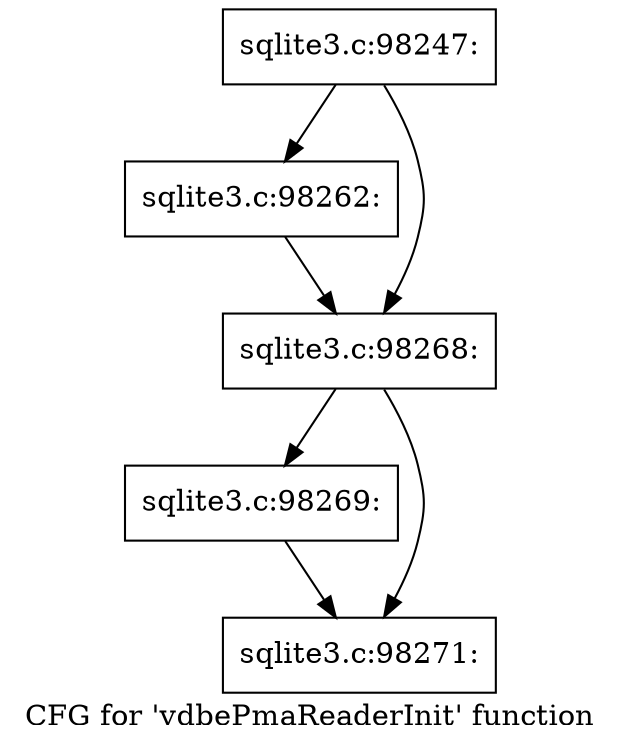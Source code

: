 digraph "CFG for 'vdbePmaReaderInit' function" {
	label="CFG for 'vdbePmaReaderInit' function";

	Node0x55c0f77f3510 [shape=record,label="{sqlite3.c:98247:}"];
	Node0x55c0f77f3510 -> Node0x55c0f5e5f3f0;
	Node0x55c0f77f3510 -> Node0x55c0f77fbf70;
	Node0x55c0f5e5f3f0 [shape=record,label="{sqlite3.c:98262:}"];
	Node0x55c0f5e5f3f0 -> Node0x55c0f77fbf70;
	Node0x55c0f77fbf70 [shape=record,label="{sqlite3.c:98268:}"];
	Node0x55c0f77fbf70 -> Node0x55c0f52338e0;
	Node0x55c0f77fbf70 -> Node0x55c0f77fccb0;
	Node0x55c0f52338e0 [shape=record,label="{sqlite3.c:98269:}"];
	Node0x55c0f52338e0 -> Node0x55c0f77fccb0;
	Node0x55c0f77fccb0 [shape=record,label="{sqlite3.c:98271:}"];
}
